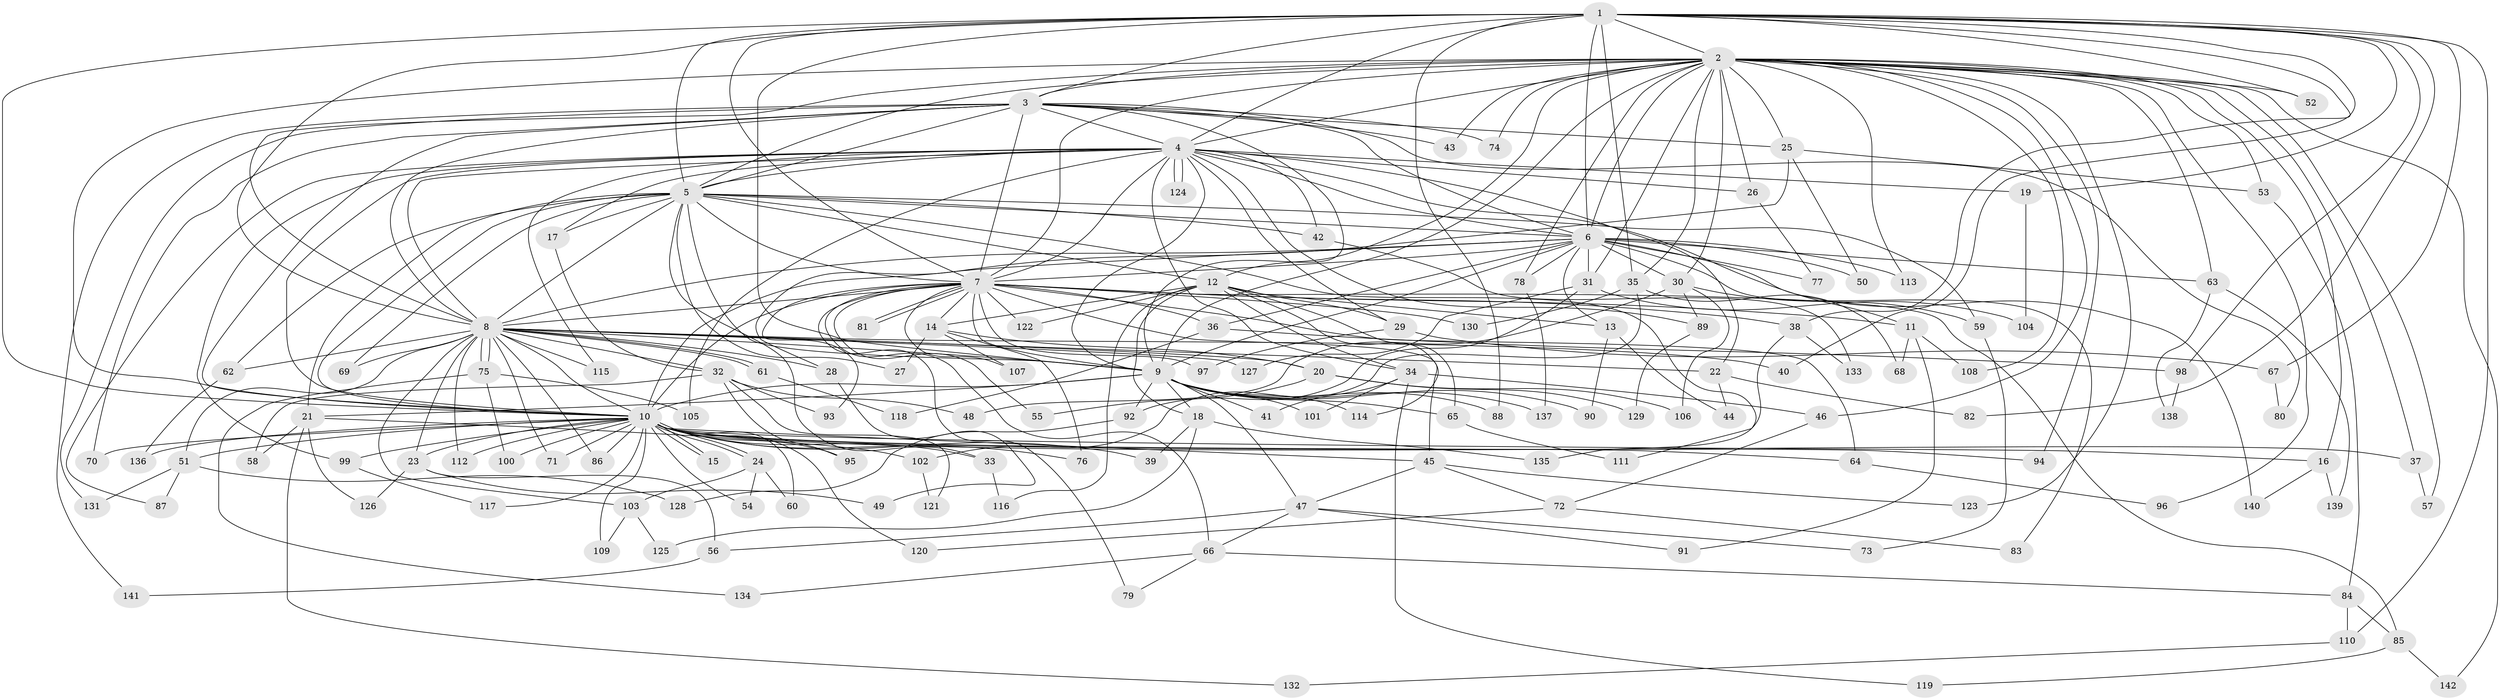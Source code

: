 // Generated by graph-tools (version 1.1) at 2025/34/03/09/25 02:34:49]
// undirected, 142 vertices, 309 edges
graph export_dot {
graph [start="1"]
  node [color=gray90,style=filled];
  1;
  2;
  3;
  4;
  5;
  6;
  7;
  8;
  9;
  10;
  11;
  12;
  13;
  14;
  15;
  16;
  17;
  18;
  19;
  20;
  21;
  22;
  23;
  24;
  25;
  26;
  27;
  28;
  29;
  30;
  31;
  32;
  33;
  34;
  35;
  36;
  37;
  38;
  39;
  40;
  41;
  42;
  43;
  44;
  45;
  46;
  47;
  48;
  49;
  50;
  51;
  52;
  53;
  54;
  55;
  56;
  57;
  58;
  59;
  60;
  61;
  62;
  63;
  64;
  65;
  66;
  67;
  68;
  69;
  70;
  71;
  72;
  73;
  74;
  75;
  76;
  77;
  78;
  79;
  80;
  81;
  82;
  83;
  84;
  85;
  86;
  87;
  88;
  89;
  90;
  91;
  92;
  93;
  94;
  95;
  96;
  97;
  98;
  99;
  100;
  101;
  102;
  103;
  104;
  105;
  106;
  107;
  108;
  109;
  110;
  111;
  112;
  113;
  114;
  115;
  116;
  117;
  118;
  119;
  120;
  121;
  122;
  123;
  124;
  125;
  126;
  127;
  128;
  129;
  130;
  131;
  132;
  133;
  134;
  135;
  136;
  137;
  138;
  139;
  140;
  141;
  142;
  1 -- 2;
  1 -- 3;
  1 -- 4;
  1 -- 5;
  1 -- 6;
  1 -- 7;
  1 -- 8;
  1 -- 9;
  1 -- 10;
  1 -- 19;
  1 -- 35;
  1 -- 38;
  1 -- 40;
  1 -- 52;
  1 -- 67;
  1 -- 82;
  1 -- 88;
  1 -- 98;
  1 -- 110;
  2 -- 3;
  2 -- 4;
  2 -- 5;
  2 -- 6;
  2 -- 7;
  2 -- 8;
  2 -- 9;
  2 -- 10;
  2 -- 12;
  2 -- 16;
  2 -- 25;
  2 -- 26;
  2 -- 30;
  2 -- 31;
  2 -- 35;
  2 -- 37;
  2 -- 43;
  2 -- 46;
  2 -- 52;
  2 -- 53;
  2 -- 57;
  2 -- 63;
  2 -- 74;
  2 -- 78;
  2 -- 94;
  2 -- 96;
  2 -- 108;
  2 -- 113;
  2 -- 123;
  2 -- 142;
  3 -- 4;
  3 -- 5;
  3 -- 6;
  3 -- 7;
  3 -- 8;
  3 -- 9;
  3 -- 10;
  3 -- 25;
  3 -- 43;
  3 -- 70;
  3 -- 74;
  3 -- 80;
  3 -- 131;
  3 -- 141;
  4 -- 5;
  4 -- 6;
  4 -- 7;
  4 -- 8;
  4 -- 9;
  4 -- 10;
  4 -- 11;
  4 -- 17;
  4 -- 19;
  4 -- 22;
  4 -- 26;
  4 -- 29;
  4 -- 34;
  4 -- 42;
  4 -- 87;
  4 -- 89;
  4 -- 99;
  4 -- 105;
  4 -- 115;
  4 -- 124;
  4 -- 124;
  5 -- 6;
  5 -- 7;
  5 -- 8;
  5 -- 9;
  5 -- 10;
  5 -- 12;
  5 -- 17;
  5 -- 21;
  5 -- 27;
  5 -- 33;
  5 -- 42;
  5 -- 59;
  5 -- 62;
  5 -- 69;
  5 -- 111;
  6 -- 7;
  6 -- 8;
  6 -- 9;
  6 -- 10;
  6 -- 13;
  6 -- 30;
  6 -- 31;
  6 -- 36;
  6 -- 50;
  6 -- 63;
  6 -- 77;
  6 -- 78;
  6 -- 83;
  6 -- 113;
  6 -- 140;
  7 -- 8;
  7 -- 9;
  7 -- 10;
  7 -- 11;
  7 -- 14;
  7 -- 36;
  7 -- 38;
  7 -- 45;
  7 -- 55;
  7 -- 64;
  7 -- 66;
  7 -- 79;
  7 -- 81;
  7 -- 81;
  7 -- 85;
  7 -- 93;
  7 -- 97;
  7 -- 107;
  7 -- 122;
  7 -- 130;
  8 -- 9;
  8 -- 10;
  8 -- 20;
  8 -- 22;
  8 -- 23;
  8 -- 28;
  8 -- 32;
  8 -- 40;
  8 -- 51;
  8 -- 61;
  8 -- 61;
  8 -- 62;
  8 -- 69;
  8 -- 71;
  8 -- 75;
  8 -- 75;
  8 -- 86;
  8 -- 103;
  8 -- 112;
  8 -- 115;
  8 -- 127;
  9 -- 10;
  9 -- 18;
  9 -- 21;
  9 -- 41;
  9 -- 47;
  9 -- 65;
  9 -- 88;
  9 -- 90;
  9 -- 92;
  9 -- 101;
  9 -- 114;
  9 -- 137;
  10 -- 15;
  10 -- 15;
  10 -- 16;
  10 -- 23;
  10 -- 24;
  10 -- 24;
  10 -- 33;
  10 -- 37;
  10 -- 39;
  10 -- 45;
  10 -- 51;
  10 -- 54;
  10 -- 60;
  10 -- 64;
  10 -- 70;
  10 -- 71;
  10 -- 76;
  10 -- 86;
  10 -- 94;
  10 -- 95;
  10 -- 99;
  10 -- 100;
  10 -- 109;
  10 -- 112;
  10 -- 117;
  10 -- 120;
  10 -- 136;
  11 -- 68;
  11 -- 91;
  11 -- 108;
  12 -- 13;
  12 -- 14;
  12 -- 18;
  12 -- 29;
  12 -- 34;
  12 -- 65;
  12 -- 114;
  12 -- 116;
  12 -- 122;
  13 -- 44;
  13 -- 90;
  14 -- 20;
  14 -- 27;
  14 -- 76;
  14 -- 107;
  16 -- 139;
  16 -- 140;
  17 -- 32;
  18 -- 39;
  18 -- 125;
  18 -- 135;
  19 -- 104;
  20 -- 55;
  20 -- 106;
  20 -- 129;
  21 -- 58;
  21 -- 102;
  21 -- 126;
  21 -- 132;
  22 -- 44;
  22 -- 82;
  23 -- 49;
  23 -- 56;
  23 -- 126;
  24 -- 54;
  24 -- 60;
  24 -- 103;
  25 -- 28;
  25 -- 50;
  25 -- 53;
  26 -- 77;
  28 -- 49;
  29 -- 67;
  29 -- 97;
  30 -- 48;
  30 -- 59;
  30 -- 89;
  30 -- 106;
  31 -- 92;
  31 -- 104;
  31 -- 127;
  32 -- 48;
  32 -- 58;
  32 -- 93;
  32 -- 95;
  32 -- 121;
  33 -- 116;
  34 -- 41;
  34 -- 46;
  34 -- 101;
  34 -- 119;
  35 -- 68;
  35 -- 102;
  35 -- 130;
  36 -- 98;
  36 -- 118;
  37 -- 57;
  38 -- 133;
  38 -- 135;
  42 -- 133;
  45 -- 47;
  45 -- 72;
  45 -- 123;
  46 -- 72;
  47 -- 56;
  47 -- 66;
  47 -- 73;
  47 -- 91;
  51 -- 87;
  51 -- 128;
  51 -- 131;
  53 -- 84;
  56 -- 141;
  59 -- 73;
  61 -- 118;
  62 -- 136;
  63 -- 138;
  63 -- 139;
  64 -- 96;
  65 -- 111;
  66 -- 79;
  66 -- 84;
  66 -- 134;
  67 -- 80;
  72 -- 83;
  72 -- 120;
  75 -- 100;
  75 -- 105;
  75 -- 134;
  78 -- 137;
  84 -- 85;
  84 -- 110;
  85 -- 119;
  85 -- 142;
  89 -- 129;
  92 -- 128;
  98 -- 138;
  99 -- 117;
  102 -- 121;
  103 -- 109;
  103 -- 125;
  110 -- 132;
}
